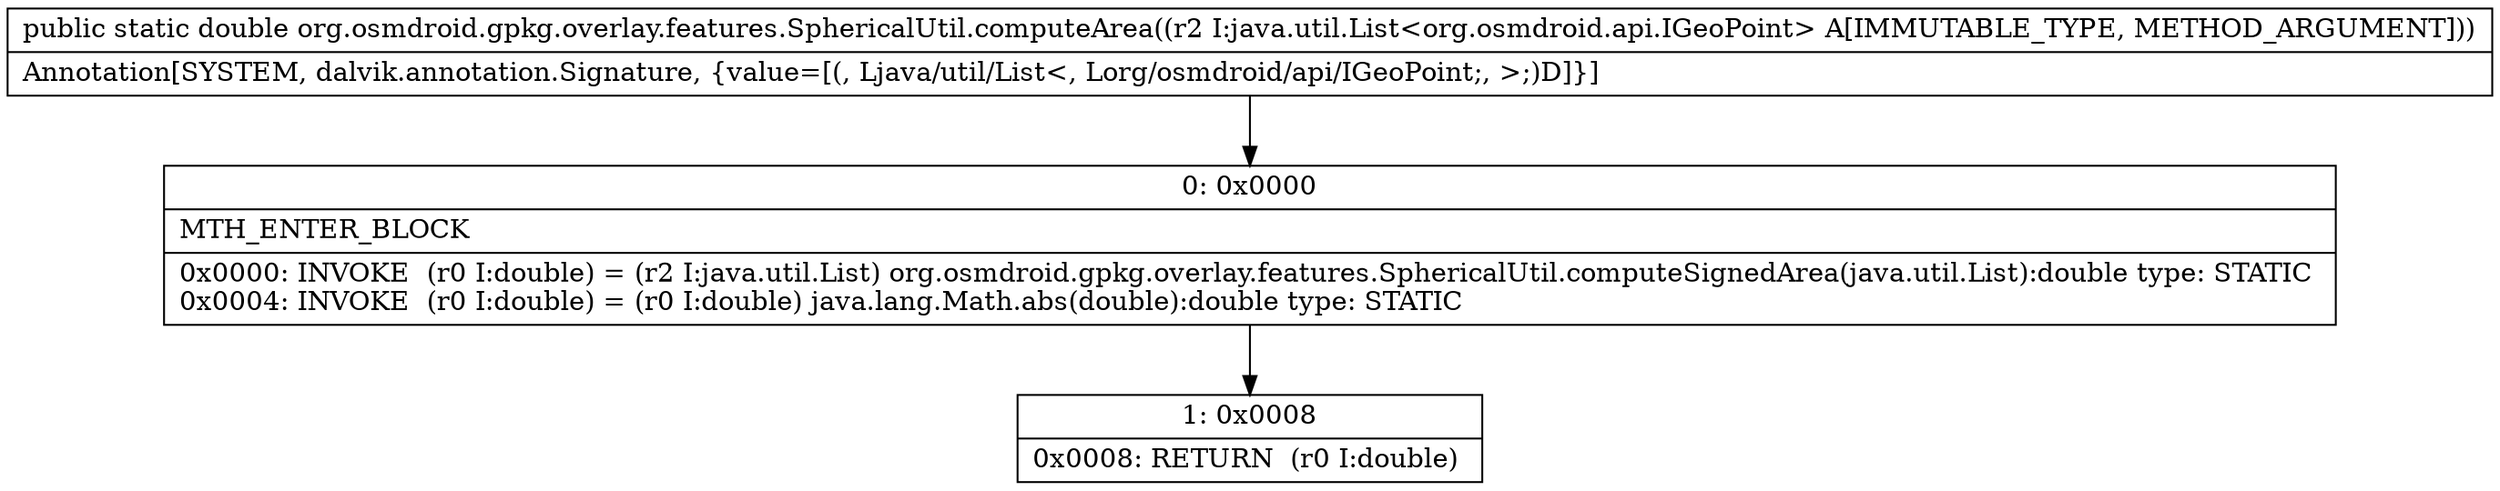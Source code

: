 digraph "CFG fororg.osmdroid.gpkg.overlay.features.SphericalUtil.computeArea(Ljava\/util\/List;)D" {
Node_0 [shape=record,label="{0\:\ 0x0000|MTH_ENTER_BLOCK\l|0x0000: INVOKE  (r0 I:double) = (r2 I:java.util.List) org.osmdroid.gpkg.overlay.features.SphericalUtil.computeSignedArea(java.util.List):double type: STATIC \l0x0004: INVOKE  (r0 I:double) = (r0 I:double) java.lang.Math.abs(double):double type: STATIC \l}"];
Node_1 [shape=record,label="{1\:\ 0x0008|0x0008: RETURN  (r0 I:double) \l}"];
MethodNode[shape=record,label="{public static double org.osmdroid.gpkg.overlay.features.SphericalUtil.computeArea((r2 I:java.util.List\<org.osmdroid.api.IGeoPoint\> A[IMMUTABLE_TYPE, METHOD_ARGUMENT]))  | Annotation[SYSTEM, dalvik.annotation.Signature, \{value=[(, Ljava\/util\/List\<, Lorg\/osmdroid\/api\/IGeoPoint;, \>;)D]\}]\l}"];
MethodNode -> Node_0;
Node_0 -> Node_1;
}


